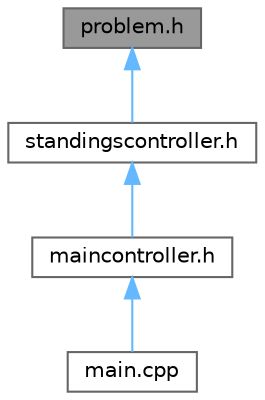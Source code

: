 digraph "problem.h"
{
 // LATEX_PDF_SIZE
  bgcolor="transparent";
  edge [fontname=Helvetica,fontsize=10,labelfontname=Helvetica,labelfontsize=10];
  node [fontname=Helvetica,fontsize=10,shape=box,height=0.2,width=0.4];
  Node1 [id="Node000001",label="problem.h",height=0.2,width=0.4,color="gray40", fillcolor="grey60", style="filled", fontcolor="black",tooltip="Contains the class for a problem."];
  Node1 -> Node2 [id="edge1_Node000001_Node000002",dir="back",color="steelblue1",style="solid",tooltip=" "];
  Node2 [id="Node000002",label="standingscontroller.h",height=0.2,width=0.4,color="grey40", fillcolor="white", style="filled",URL="$standingscontroller_8h.html",tooltip="Contains the class for the standings controller."];
  Node2 -> Node3 [id="edge2_Node000002_Node000003",dir="back",color="steelblue1",style="solid",tooltip=" "];
  Node3 [id="Node000003",label="maincontroller.h",height=0.2,width=0.4,color="grey40", fillcolor="white", style="filled",URL="$maincontroller_8h.html",tooltip="Contains the main controller class."];
  Node3 -> Node4 [id="edge3_Node000003_Node000004",dir="back",color="steelblue1",style="solid",tooltip=" "];
  Node4 [id="Node000004",label="main.cpp",height=0.2,width=0.4,color="grey40", fillcolor="white", style="filled",URL="$main_8cpp.html",tooltip="The main file for the DOMjura application."];
}
